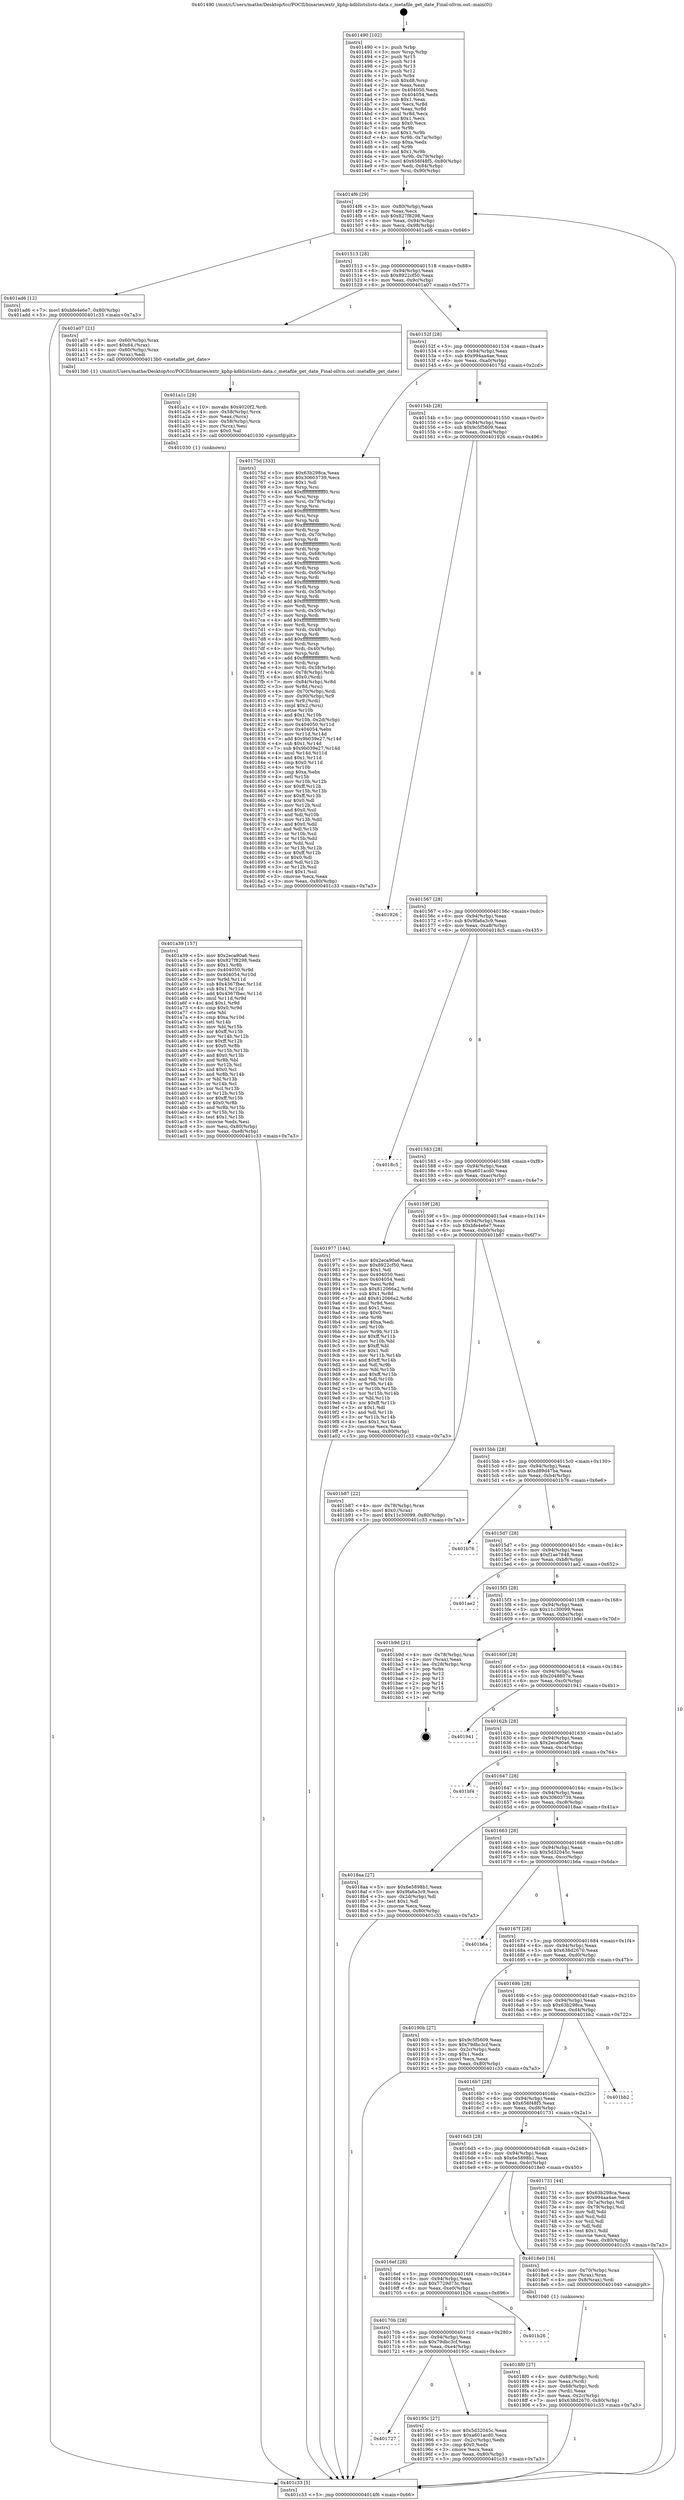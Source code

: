 digraph "0x401490" {
  label = "0x401490 (/mnt/c/Users/mathe/Desktop/tcc/POCII/binaries/extr_kphp-kdblistslists-data.c_metafile_get_date_Final-ollvm.out::main(0))"
  labelloc = "t"
  node[shape=record]

  Entry [label="",width=0.3,height=0.3,shape=circle,fillcolor=black,style=filled]
  "0x4014f6" [label="{
     0x4014f6 [29]\l
     | [instrs]\l
     &nbsp;&nbsp;0x4014f6 \<+3\>: mov -0x80(%rbp),%eax\l
     &nbsp;&nbsp;0x4014f9 \<+2\>: mov %eax,%ecx\l
     &nbsp;&nbsp;0x4014fb \<+6\>: sub $0x827f8298,%ecx\l
     &nbsp;&nbsp;0x401501 \<+6\>: mov %eax,-0x94(%rbp)\l
     &nbsp;&nbsp;0x401507 \<+6\>: mov %ecx,-0x98(%rbp)\l
     &nbsp;&nbsp;0x40150d \<+6\>: je 0000000000401ad6 \<main+0x646\>\l
  }"]
  "0x401ad6" [label="{
     0x401ad6 [12]\l
     | [instrs]\l
     &nbsp;&nbsp;0x401ad6 \<+7\>: movl $0xbfe4e6e7,-0x80(%rbp)\l
     &nbsp;&nbsp;0x401add \<+5\>: jmp 0000000000401c33 \<main+0x7a3\>\l
  }"]
  "0x401513" [label="{
     0x401513 [28]\l
     | [instrs]\l
     &nbsp;&nbsp;0x401513 \<+5\>: jmp 0000000000401518 \<main+0x88\>\l
     &nbsp;&nbsp;0x401518 \<+6\>: mov -0x94(%rbp),%eax\l
     &nbsp;&nbsp;0x40151e \<+5\>: sub $0x8922cf50,%eax\l
     &nbsp;&nbsp;0x401523 \<+6\>: mov %eax,-0x9c(%rbp)\l
     &nbsp;&nbsp;0x401529 \<+6\>: je 0000000000401a07 \<main+0x577\>\l
  }"]
  Exit [label="",width=0.3,height=0.3,shape=circle,fillcolor=black,style=filled,peripheries=2]
  "0x401a07" [label="{
     0x401a07 [21]\l
     | [instrs]\l
     &nbsp;&nbsp;0x401a07 \<+4\>: mov -0x60(%rbp),%rax\l
     &nbsp;&nbsp;0x401a0b \<+6\>: movl $0x64,(%rax)\l
     &nbsp;&nbsp;0x401a11 \<+4\>: mov -0x60(%rbp),%rax\l
     &nbsp;&nbsp;0x401a15 \<+2\>: mov (%rax),%edi\l
     &nbsp;&nbsp;0x401a17 \<+5\>: call 00000000004013b0 \<metafile_get_date\>\l
     | [calls]\l
     &nbsp;&nbsp;0x4013b0 \{1\} (/mnt/c/Users/mathe/Desktop/tcc/POCII/binaries/extr_kphp-kdblistslists-data.c_metafile_get_date_Final-ollvm.out::metafile_get_date)\l
  }"]
  "0x40152f" [label="{
     0x40152f [28]\l
     | [instrs]\l
     &nbsp;&nbsp;0x40152f \<+5\>: jmp 0000000000401534 \<main+0xa4\>\l
     &nbsp;&nbsp;0x401534 \<+6\>: mov -0x94(%rbp),%eax\l
     &nbsp;&nbsp;0x40153a \<+5\>: sub $0x994aa4ae,%eax\l
     &nbsp;&nbsp;0x40153f \<+6\>: mov %eax,-0xa0(%rbp)\l
     &nbsp;&nbsp;0x401545 \<+6\>: je 000000000040175d \<main+0x2cd\>\l
  }"]
  "0x401a39" [label="{
     0x401a39 [157]\l
     | [instrs]\l
     &nbsp;&nbsp;0x401a39 \<+5\>: mov $0x2eca90a6,%esi\l
     &nbsp;&nbsp;0x401a3e \<+5\>: mov $0x827f8298,%edx\l
     &nbsp;&nbsp;0x401a43 \<+3\>: mov $0x1,%r8b\l
     &nbsp;&nbsp;0x401a46 \<+8\>: mov 0x404050,%r9d\l
     &nbsp;&nbsp;0x401a4e \<+8\>: mov 0x404054,%r10d\l
     &nbsp;&nbsp;0x401a56 \<+3\>: mov %r9d,%r11d\l
     &nbsp;&nbsp;0x401a59 \<+7\>: sub $0x4367fbec,%r11d\l
     &nbsp;&nbsp;0x401a60 \<+4\>: sub $0x1,%r11d\l
     &nbsp;&nbsp;0x401a64 \<+7\>: add $0x4367fbec,%r11d\l
     &nbsp;&nbsp;0x401a6b \<+4\>: imul %r11d,%r9d\l
     &nbsp;&nbsp;0x401a6f \<+4\>: and $0x1,%r9d\l
     &nbsp;&nbsp;0x401a73 \<+4\>: cmp $0x0,%r9d\l
     &nbsp;&nbsp;0x401a77 \<+3\>: sete %bl\l
     &nbsp;&nbsp;0x401a7a \<+4\>: cmp $0xa,%r10d\l
     &nbsp;&nbsp;0x401a7e \<+4\>: setl %r14b\l
     &nbsp;&nbsp;0x401a82 \<+3\>: mov %bl,%r15b\l
     &nbsp;&nbsp;0x401a85 \<+4\>: xor $0xff,%r15b\l
     &nbsp;&nbsp;0x401a89 \<+3\>: mov %r14b,%r12b\l
     &nbsp;&nbsp;0x401a8c \<+4\>: xor $0xff,%r12b\l
     &nbsp;&nbsp;0x401a90 \<+4\>: xor $0x0,%r8b\l
     &nbsp;&nbsp;0x401a94 \<+3\>: mov %r15b,%r13b\l
     &nbsp;&nbsp;0x401a97 \<+4\>: and $0x0,%r13b\l
     &nbsp;&nbsp;0x401a9b \<+3\>: and %r8b,%bl\l
     &nbsp;&nbsp;0x401a9e \<+3\>: mov %r12b,%cl\l
     &nbsp;&nbsp;0x401aa1 \<+3\>: and $0x0,%cl\l
     &nbsp;&nbsp;0x401aa4 \<+3\>: and %r8b,%r14b\l
     &nbsp;&nbsp;0x401aa7 \<+3\>: or %bl,%r13b\l
     &nbsp;&nbsp;0x401aaa \<+3\>: or %r14b,%cl\l
     &nbsp;&nbsp;0x401aad \<+3\>: xor %cl,%r13b\l
     &nbsp;&nbsp;0x401ab0 \<+3\>: or %r12b,%r15b\l
     &nbsp;&nbsp;0x401ab3 \<+4\>: xor $0xff,%r15b\l
     &nbsp;&nbsp;0x401ab7 \<+4\>: or $0x0,%r8b\l
     &nbsp;&nbsp;0x401abb \<+3\>: and %r8b,%r15b\l
     &nbsp;&nbsp;0x401abe \<+3\>: or %r15b,%r13b\l
     &nbsp;&nbsp;0x401ac1 \<+4\>: test $0x1,%r13b\l
     &nbsp;&nbsp;0x401ac5 \<+3\>: cmovne %edx,%esi\l
     &nbsp;&nbsp;0x401ac8 \<+3\>: mov %esi,-0x80(%rbp)\l
     &nbsp;&nbsp;0x401acb \<+6\>: mov %eax,-0xe8(%rbp)\l
     &nbsp;&nbsp;0x401ad1 \<+5\>: jmp 0000000000401c33 \<main+0x7a3\>\l
  }"]
  "0x40175d" [label="{
     0x40175d [333]\l
     | [instrs]\l
     &nbsp;&nbsp;0x40175d \<+5\>: mov $0x63b298ca,%eax\l
     &nbsp;&nbsp;0x401762 \<+5\>: mov $0x30603739,%ecx\l
     &nbsp;&nbsp;0x401767 \<+2\>: mov $0x1,%dl\l
     &nbsp;&nbsp;0x401769 \<+3\>: mov %rsp,%rsi\l
     &nbsp;&nbsp;0x40176c \<+4\>: add $0xfffffffffffffff0,%rsi\l
     &nbsp;&nbsp;0x401770 \<+3\>: mov %rsi,%rsp\l
     &nbsp;&nbsp;0x401773 \<+4\>: mov %rsi,-0x78(%rbp)\l
     &nbsp;&nbsp;0x401777 \<+3\>: mov %rsp,%rsi\l
     &nbsp;&nbsp;0x40177a \<+4\>: add $0xfffffffffffffff0,%rsi\l
     &nbsp;&nbsp;0x40177e \<+3\>: mov %rsi,%rsp\l
     &nbsp;&nbsp;0x401781 \<+3\>: mov %rsp,%rdi\l
     &nbsp;&nbsp;0x401784 \<+4\>: add $0xfffffffffffffff0,%rdi\l
     &nbsp;&nbsp;0x401788 \<+3\>: mov %rdi,%rsp\l
     &nbsp;&nbsp;0x40178b \<+4\>: mov %rdi,-0x70(%rbp)\l
     &nbsp;&nbsp;0x40178f \<+3\>: mov %rsp,%rdi\l
     &nbsp;&nbsp;0x401792 \<+4\>: add $0xfffffffffffffff0,%rdi\l
     &nbsp;&nbsp;0x401796 \<+3\>: mov %rdi,%rsp\l
     &nbsp;&nbsp;0x401799 \<+4\>: mov %rdi,-0x68(%rbp)\l
     &nbsp;&nbsp;0x40179d \<+3\>: mov %rsp,%rdi\l
     &nbsp;&nbsp;0x4017a0 \<+4\>: add $0xfffffffffffffff0,%rdi\l
     &nbsp;&nbsp;0x4017a4 \<+3\>: mov %rdi,%rsp\l
     &nbsp;&nbsp;0x4017a7 \<+4\>: mov %rdi,-0x60(%rbp)\l
     &nbsp;&nbsp;0x4017ab \<+3\>: mov %rsp,%rdi\l
     &nbsp;&nbsp;0x4017ae \<+4\>: add $0xfffffffffffffff0,%rdi\l
     &nbsp;&nbsp;0x4017b2 \<+3\>: mov %rdi,%rsp\l
     &nbsp;&nbsp;0x4017b5 \<+4\>: mov %rdi,-0x58(%rbp)\l
     &nbsp;&nbsp;0x4017b9 \<+3\>: mov %rsp,%rdi\l
     &nbsp;&nbsp;0x4017bc \<+4\>: add $0xfffffffffffffff0,%rdi\l
     &nbsp;&nbsp;0x4017c0 \<+3\>: mov %rdi,%rsp\l
     &nbsp;&nbsp;0x4017c3 \<+4\>: mov %rdi,-0x50(%rbp)\l
     &nbsp;&nbsp;0x4017c7 \<+3\>: mov %rsp,%rdi\l
     &nbsp;&nbsp;0x4017ca \<+4\>: add $0xfffffffffffffff0,%rdi\l
     &nbsp;&nbsp;0x4017ce \<+3\>: mov %rdi,%rsp\l
     &nbsp;&nbsp;0x4017d1 \<+4\>: mov %rdi,-0x48(%rbp)\l
     &nbsp;&nbsp;0x4017d5 \<+3\>: mov %rsp,%rdi\l
     &nbsp;&nbsp;0x4017d8 \<+4\>: add $0xfffffffffffffff0,%rdi\l
     &nbsp;&nbsp;0x4017dc \<+3\>: mov %rdi,%rsp\l
     &nbsp;&nbsp;0x4017df \<+4\>: mov %rdi,-0x40(%rbp)\l
     &nbsp;&nbsp;0x4017e3 \<+3\>: mov %rsp,%rdi\l
     &nbsp;&nbsp;0x4017e6 \<+4\>: add $0xfffffffffffffff0,%rdi\l
     &nbsp;&nbsp;0x4017ea \<+3\>: mov %rdi,%rsp\l
     &nbsp;&nbsp;0x4017ed \<+4\>: mov %rdi,-0x38(%rbp)\l
     &nbsp;&nbsp;0x4017f1 \<+4\>: mov -0x78(%rbp),%rdi\l
     &nbsp;&nbsp;0x4017f5 \<+6\>: movl $0x0,(%rdi)\l
     &nbsp;&nbsp;0x4017fb \<+7\>: mov -0x84(%rbp),%r8d\l
     &nbsp;&nbsp;0x401802 \<+3\>: mov %r8d,(%rsi)\l
     &nbsp;&nbsp;0x401805 \<+4\>: mov -0x70(%rbp),%rdi\l
     &nbsp;&nbsp;0x401809 \<+7\>: mov -0x90(%rbp),%r9\l
     &nbsp;&nbsp;0x401810 \<+3\>: mov %r9,(%rdi)\l
     &nbsp;&nbsp;0x401813 \<+3\>: cmpl $0x2,(%rsi)\l
     &nbsp;&nbsp;0x401816 \<+4\>: setne %r10b\l
     &nbsp;&nbsp;0x40181a \<+4\>: and $0x1,%r10b\l
     &nbsp;&nbsp;0x40181e \<+4\>: mov %r10b,-0x2d(%rbp)\l
     &nbsp;&nbsp;0x401822 \<+8\>: mov 0x404050,%r11d\l
     &nbsp;&nbsp;0x40182a \<+7\>: mov 0x404054,%ebx\l
     &nbsp;&nbsp;0x401831 \<+3\>: mov %r11d,%r14d\l
     &nbsp;&nbsp;0x401834 \<+7\>: add $0x9b039e27,%r14d\l
     &nbsp;&nbsp;0x40183b \<+4\>: sub $0x1,%r14d\l
     &nbsp;&nbsp;0x40183f \<+7\>: sub $0x9b039e27,%r14d\l
     &nbsp;&nbsp;0x401846 \<+4\>: imul %r14d,%r11d\l
     &nbsp;&nbsp;0x40184a \<+4\>: and $0x1,%r11d\l
     &nbsp;&nbsp;0x40184e \<+4\>: cmp $0x0,%r11d\l
     &nbsp;&nbsp;0x401852 \<+4\>: sete %r10b\l
     &nbsp;&nbsp;0x401856 \<+3\>: cmp $0xa,%ebx\l
     &nbsp;&nbsp;0x401859 \<+4\>: setl %r15b\l
     &nbsp;&nbsp;0x40185d \<+3\>: mov %r10b,%r12b\l
     &nbsp;&nbsp;0x401860 \<+4\>: xor $0xff,%r12b\l
     &nbsp;&nbsp;0x401864 \<+3\>: mov %r15b,%r13b\l
     &nbsp;&nbsp;0x401867 \<+4\>: xor $0xff,%r13b\l
     &nbsp;&nbsp;0x40186b \<+3\>: xor $0x0,%dl\l
     &nbsp;&nbsp;0x40186e \<+3\>: mov %r12b,%sil\l
     &nbsp;&nbsp;0x401871 \<+4\>: and $0x0,%sil\l
     &nbsp;&nbsp;0x401875 \<+3\>: and %dl,%r10b\l
     &nbsp;&nbsp;0x401878 \<+3\>: mov %r13b,%dil\l
     &nbsp;&nbsp;0x40187b \<+4\>: and $0x0,%dil\l
     &nbsp;&nbsp;0x40187f \<+3\>: and %dl,%r15b\l
     &nbsp;&nbsp;0x401882 \<+3\>: or %r10b,%sil\l
     &nbsp;&nbsp;0x401885 \<+3\>: or %r15b,%dil\l
     &nbsp;&nbsp;0x401888 \<+3\>: xor %dil,%sil\l
     &nbsp;&nbsp;0x40188b \<+3\>: or %r13b,%r12b\l
     &nbsp;&nbsp;0x40188e \<+4\>: xor $0xff,%r12b\l
     &nbsp;&nbsp;0x401892 \<+3\>: or $0x0,%dl\l
     &nbsp;&nbsp;0x401895 \<+3\>: and %dl,%r12b\l
     &nbsp;&nbsp;0x401898 \<+3\>: or %r12b,%sil\l
     &nbsp;&nbsp;0x40189b \<+4\>: test $0x1,%sil\l
     &nbsp;&nbsp;0x40189f \<+3\>: cmovne %ecx,%eax\l
     &nbsp;&nbsp;0x4018a2 \<+3\>: mov %eax,-0x80(%rbp)\l
     &nbsp;&nbsp;0x4018a5 \<+5\>: jmp 0000000000401c33 \<main+0x7a3\>\l
  }"]
  "0x40154b" [label="{
     0x40154b [28]\l
     | [instrs]\l
     &nbsp;&nbsp;0x40154b \<+5\>: jmp 0000000000401550 \<main+0xc0\>\l
     &nbsp;&nbsp;0x401550 \<+6\>: mov -0x94(%rbp),%eax\l
     &nbsp;&nbsp;0x401556 \<+5\>: sub $0x9c5f5609,%eax\l
     &nbsp;&nbsp;0x40155b \<+6\>: mov %eax,-0xa4(%rbp)\l
     &nbsp;&nbsp;0x401561 \<+6\>: je 0000000000401926 \<main+0x496\>\l
  }"]
  "0x401a1c" [label="{
     0x401a1c [29]\l
     | [instrs]\l
     &nbsp;&nbsp;0x401a1c \<+10\>: movabs $0x4020f2,%rdi\l
     &nbsp;&nbsp;0x401a26 \<+4\>: mov -0x58(%rbp),%rcx\l
     &nbsp;&nbsp;0x401a2a \<+2\>: mov %eax,(%rcx)\l
     &nbsp;&nbsp;0x401a2c \<+4\>: mov -0x58(%rbp),%rcx\l
     &nbsp;&nbsp;0x401a30 \<+2\>: mov (%rcx),%esi\l
     &nbsp;&nbsp;0x401a32 \<+2\>: mov $0x0,%al\l
     &nbsp;&nbsp;0x401a34 \<+5\>: call 0000000000401030 \<printf@plt\>\l
     | [calls]\l
     &nbsp;&nbsp;0x401030 \{1\} (unknown)\l
  }"]
  "0x401926" [label="{
     0x401926\l
  }", style=dashed]
  "0x401567" [label="{
     0x401567 [28]\l
     | [instrs]\l
     &nbsp;&nbsp;0x401567 \<+5\>: jmp 000000000040156c \<main+0xdc\>\l
     &nbsp;&nbsp;0x40156c \<+6\>: mov -0x94(%rbp),%eax\l
     &nbsp;&nbsp;0x401572 \<+5\>: sub $0x9fa6a3c9,%eax\l
     &nbsp;&nbsp;0x401577 \<+6\>: mov %eax,-0xa8(%rbp)\l
     &nbsp;&nbsp;0x40157d \<+6\>: je 00000000004018c5 \<main+0x435\>\l
  }"]
  "0x401727" [label="{
     0x401727\l
  }", style=dashed]
  "0x4018c5" [label="{
     0x4018c5\l
  }", style=dashed]
  "0x401583" [label="{
     0x401583 [28]\l
     | [instrs]\l
     &nbsp;&nbsp;0x401583 \<+5\>: jmp 0000000000401588 \<main+0xf8\>\l
     &nbsp;&nbsp;0x401588 \<+6\>: mov -0x94(%rbp),%eax\l
     &nbsp;&nbsp;0x40158e \<+5\>: sub $0xa601acd0,%eax\l
     &nbsp;&nbsp;0x401593 \<+6\>: mov %eax,-0xac(%rbp)\l
     &nbsp;&nbsp;0x401599 \<+6\>: je 0000000000401977 \<main+0x4e7\>\l
  }"]
  "0x40195c" [label="{
     0x40195c [27]\l
     | [instrs]\l
     &nbsp;&nbsp;0x40195c \<+5\>: mov $0x5d32045c,%eax\l
     &nbsp;&nbsp;0x401961 \<+5\>: mov $0xa601acd0,%ecx\l
     &nbsp;&nbsp;0x401966 \<+3\>: mov -0x2c(%rbp),%edx\l
     &nbsp;&nbsp;0x401969 \<+3\>: cmp $0x0,%edx\l
     &nbsp;&nbsp;0x40196c \<+3\>: cmove %ecx,%eax\l
     &nbsp;&nbsp;0x40196f \<+3\>: mov %eax,-0x80(%rbp)\l
     &nbsp;&nbsp;0x401972 \<+5\>: jmp 0000000000401c33 \<main+0x7a3\>\l
  }"]
  "0x401977" [label="{
     0x401977 [144]\l
     | [instrs]\l
     &nbsp;&nbsp;0x401977 \<+5\>: mov $0x2eca90a6,%eax\l
     &nbsp;&nbsp;0x40197c \<+5\>: mov $0x8922cf50,%ecx\l
     &nbsp;&nbsp;0x401981 \<+2\>: mov $0x1,%dl\l
     &nbsp;&nbsp;0x401983 \<+7\>: mov 0x404050,%esi\l
     &nbsp;&nbsp;0x40198a \<+7\>: mov 0x404054,%edi\l
     &nbsp;&nbsp;0x401991 \<+3\>: mov %esi,%r8d\l
     &nbsp;&nbsp;0x401994 \<+7\>: sub $0x812066a2,%r8d\l
     &nbsp;&nbsp;0x40199b \<+4\>: sub $0x1,%r8d\l
     &nbsp;&nbsp;0x40199f \<+7\>: add $0x812066a2,%r8d\l
     &nbsp;&nbsp;0x4019a6 \<+4\>: imul %r8d,%esi\l
     &nbsp;&nbsp;0x4019aa \<+3\>: and $0x1,%esi\l
     &nbsp;&nbsp;0x4019ad \<+3\>: cmp $0x0,%esi\l
     &nbsp;&nbsp;0x4019b0 \<+4\>: sete %r9b\l
     &nbsp;&nbsp;0x4019b4 \<+3\>: cmp $0xa,%edi\l
     &nbsp;&nbsp;0x4019b7 \<+4\>: setl %r10b\l
     &nbsp;&nbsp;0x4019bb \<+3\>: mov %r9b,%r11b\l
     &nbsp;&nbsp;0x4019be \<+4\>: xor $0xff,%r11b\l
     &nbsp;&nbsp;0x4019c2 \<+3\>: mov %r10b,%bl\l
     &nbsp;&nbsp;0x4019c5 \<+3\>: xor $0xff,%bl\l
     &nbsp;&nbsp;0x4019c8 \<+3\>: xor $0x1,%dl\l
     &nbsp;&nbsp;0x4019cb \<+3\>: mov %r11b,%r14b\l
     &nbsp;&nbsp;0x4019ce \<+4\>: and $0xff,%r14b\l
     &nbsp;&nbsp;0x4019d2 \<+3\>: and %dl,%r9b\l
     &nbsp;&nbsp;0x4019d5 \<+3\>: mov %bl,%r15b\l
     &nbsp;&nbsp;0x4019d8 \<+4\>: and $0xff,%r15b\l
     &nbsp;&nbsp;0x4019dc \<+3\>: and %dl,%r10b\l
     &nbsp;&nbsp;0x4019df \<+3\>: or %r9b,%r14b\l
     &nbsp;&nbsp;0x4019e2 \<+3\>: or %r10b,%r15b\l
     &nbsp;&nbsp;0x4019e5 \<+3\>: xor %r15b,%r14b\l
     &nbsp;&nbsp;0x4019e8 \<+3\>: or %bl,%r11b\l
     &nbsp;&nbsp;0x4019eb \<+4\>: xor $0xff,%r11b\l
     &nbsp;&nbsp;0x4019ef \<+3\>: or $0x1,%dl\l
     &nbsp;&nbsp;0x4019f2 \<+3\>: and %dl,%r11b\l
     &nbsp;&nbsp;0x4019f5 \<+3\>: or %r11b,%r14b\l
     &nbsp;&nbsp;0x4019f8 \<+4\>: test $0x1,%r14b\l
     &nbsp;&nbsp;0x4019fc \<+3\>: cmovne %ecx,%eax\l
     &nbsp;&nbsp;0x4019ff \<+3\>: mov %eax,-0x80(%rbp)\l
     &nbsp;&nbsp;0x401a02 \<+5\>: jmp 0000000000401c33 \<main+0x7a3\>\l
  }"]
  "0x40159f" [label="{
     0x40159f [28]\l
     | [instrs]\l
     &nbsp;&nbsp;0x40159f \<+5\>: jmp 00000000004015a4 \<main+0x114\>\l
     &nbsp;&nbsp;0x4015a4 \<+6\>: mov -0x94(%rbp),%eax\l
     &nbsp;&nbsp;0x4015aa \<+5\>: sub $0xbfe4e6e7,%eax\l
     &nbsp;&nbsp;0x4015af \<+6\>: mov %eax,-0xb0(%rbp)\l
     &nbsp;&nbsp;0x4015b5 \<+6\>: je 0000000000401b87 \<main+0x6f7\>\l
  }"]
  "0x40170b" [label="{
     0x40170b [28]\l
     | [instrs]\l
     &nbsp;&nbsp;0x40170b \<+5\>: jmp 0000000000401710 \<main+0x280\>\l
     &nbsp;&nbsp;0x401710 \<+6\>: mov -0x94(%rbp),%eax\l
     &nbsp;&nbsp;0x401716 \<+5\>: sub $0x79dbc3cf,%eax\l
     &nbsp;&nbsp;0x40171b \<+6\>: mov %eax,-0xe4(%rbp)\l
     &nbsp;&nbsp;0x401721 \<+6\>: je 000000000040195c \<main+0x4cc\>\l
  }"]
  "0x401b87" [label="{
     0x401b87 [22]\l
     | [instrs]\l
     &nbsp;&nbsp;0x401b87 \<+4\>: mov -0x78(%rbp),%rax\l
     &nbsp;&nbsp;0x401b8b \<+6\>: movl $0x0,(%rax)\l
     &nbsp;&nbsp;0x401b91 \<+7\>: movl $0x11c30099,-0x80(%rbp)\l
     &nbsp;&nbsp;0x401b98 \<+5\>: jmp 0000000000401c33 \<main+0x7a3\>\l
  }"]
  "0x4015bb" [label="{
     0x4015bb [28]\l
     | [instrs]\l
     &nbsp;&nbsp;0x4015bb \<+5\>: jmp 00000000004015c0 \<main+0x130\>\l
     &nbsp;&nbsp;0x4015c0 \<+6\>: mov -0x94(%rbp),%eax\l
     &nbsp;&nbsp;0x4015c6 \<+5\>: sub $0xd89d47ba,%eax\l
     &nbsp;&nbsp;0x4015cb \<+6\>: mov %eax,-0xb4(%rbp)\l
     &nbsp;&nbsp;0x4015d1 \<+6\>: je 0000000000401b76 \<main+0x6e6\>\l
  }"]
  "0x401b26" [label="{
     0x401b26\l
  }", style=dashed]
  "0x401b76" [label="{
     0x401b76\l
  }", style=dashed]
  "0x4015d7" [label="{
     0x4015d7 [28]\l
     | [instrs]\l
     &nbsp;&nbsp;0x4015d7 \<+5\>: jmp 00000000004015dc \<main+0x14c\>\l
     &nbsp;&nbsp;0x4015dc \<+6\>: mov -0x94(%rbp),%eax\l
     &nbsp;&nbsp;0x4015e2 \<+5\>: sub $0xf1ae7848,%eax\l
     &nbsp;&nbsp;0x4015e7 \<+6\>: mov %eax,-0xb8(%rbp)\l
     &nbsp;&nbsp;0x4015ed \<+6\>: je 0000000000401ae2 \<main+0x652\>\l
  }"]
  "0x4018f0" [label="{
     0x4018f0 [27]\l
     | [instrs]\l
     &nbsp;&nbsp;0x4018f0 \<+4\>: mov -0x68(%rbp),%rdi\l
     &nbsp;&nbsp;0x4018f4 \<+2\>: mov %eax,(%rdi)\l
     &nbsp;&nbsp;0x4018f6 \<+4\>: mov -0x68(%rbp),%rdi\l
     &nbsp;&nbsp;0x4018fa \<+2\>: mov (%rdi),%eax\l
     &nbsp;&nbsp;0x4018fc \<+3\>: mov %eax,-0x2c(%rbp)\l
     &nbsp;&nbsp;0x4018ff \<+7\>: movl $0x638d2670,-0x80(%rbp)\l
     &nbsp;&nbsp;0x401906 \<+5\>: jmp 0000000000401c33 \<main+0x7a3\>\l
  }"]
  "0x401ae2" [label="{
     0x401ae2\l
  }", style=dashed]
  "0x4015f3" [label="{
     0x4015f3 [28]\l
     | [instrs]\l
     &nbsp;&nbsp;0x4015f3 \<+5\>: jmp 00000000004015f8 \<main+0x168\>\l
     &nbsp;&nbsp;0x4015f8 \<+6\>: mov -0x94(%rbp),%eax\l
     &nbsp;&nbsp;0x4015fe \<+5\>: sub $0x11c30099,%eax\l
     &nbsp;&nbsp;0x401603 \<+6\>: mov %eax,-0xbc(%rbp)\l
     &nbsp;&nbsp;0x401609 \<+6\>: je 0000000000401b9d \<main+0x70d\>\l
  }"]
  "0x4016ef" [label="{
     0x4016ef [28]\l
     | [instrs]\l
     &nbsp;&nbsp;0x4016ef \<+5\>: jmp 00000000004016f4 \<main+0x264\>\l
     &nbsp;&nbsp;0x4016f4 \<+6\>: mov -0x94(%rbp),%eax\l
     &nbsp;&nbsp;0x4016fa \<+5\>: sub $0x7729d73c,%eax\l
     &nbsp;&nbsp;0x4016ff \<+6\>: mov %eax,-0xe0(%rbp)\l
     &nbsp;&nbsp;0x401705 \<+6\>: je 0000000000401b26 \<main+0x696\>\l
  }"]
  "0x401b9d" [label="{
     0x401b9d [21]\l
     | [instrs]\l
     &nbsp;&nbsp;0x401b9d \<+4\>: mov -0x78(%rbp),%rax\l
     &nbsp;&nbsp;0x401ba1 \<+2\>: mov (%rax),%eax\l
     &nbsp;&nbsp;0x401ba3 \<+4\>: lea -0x28(%rbp),%rsp\l
     &nbsp;&nbsp;0x401ba7 \<+1\>: pop %rbx\l
     &nbsp;&nbsp;0x401ba8 \<+2\>: pop %r12\l
     &nbsp;&nbsp;0x401baa \<+2\>: pop %r13\l
     &nbsp;&nbsp;0x401bac \<+2\>: pop %r14\l
     &nbsp;&nbsp;0x401bae \<+2\>: pop %r15\l
     &nbsp;&nbsp;0x401bb0 \<+1\>: pop %rbp\l
     &nbsp;&nbsp;0x401bb1 \<+1\>: ret\l
  }"]
  "0x40160f" [label="{
     0x40160f [28]\l
     | [instrs]\l
     &nbsp;&nbsp;0x40160f \<+5\>: jmp 0000000000401614 \<main+0x184\>\l
     &nbsp;&nbsp;0x401614 \<+6\>: mov -0x94(%rbp),%eax\l
     &nbsp;&nbsp;0x40161a \<+5\>: sub $0x2048807e,%eax\l
     &nbsp;&nbsp;0x40161f \<+6\>: mov %eax,-0xc0(%rbp)\l
     &nbsp;&nbsp;0x401625 \<+6\>: je 0000000000401941 \<main+0x4b1\>\l
  }"]
  "0x4018e0" [label="{
     0x4018e0 [16]\l
     | [instrs]\l
     &nbsp;&nbsp;0x4018e0 \<+4\>: mov -0x70(%rbp),%rax\l
     &nbsp;&nbsp;0x4018e4 \<+3\>: mov (%rax),%rax\l
     &nbsp;&nbsp;0x4018e7 \<+4\>: mov 0x8(%rax),%rdi\l
     &nbsp;&nbsp;0x4018eb \<+5\>: call 0000000000401040 \<atoi@plt\>\l
     | [calls]\l
     &nbsp;&nbsp;0x401040 \{1\} (unknown)\l
  }"]
  "0x401941" [label="{
     0x401941\l
  }", style=dashed]
  "0x40162b" [label="{
     0x40162b [28]\l
     | [instrs]\l
     &nbsp;&nbsp;0x40162b \<+5\>: jmp 0000000000401630 \<main+0x1a0\>\l
     &nbsp;&nbsp;0x401630 \<+6\>: mov -0x94(%rbp),%eax\l
     &nbsp;&nbsp;0x401636 \<+5\>: sub $0x2eca90a6,%eax\l
     &nbsp;&nbsp;0x40163b \<+6\>: mov %eax,-0xc4(%rbp)\l
     &nbsp;&nbsp;0x401641 \<+6\>: je 0000000000401bf4 \<main+0x764\>\l
  }"]
  "0x401490" [label="{
     0x401490 [102]\l
     | [instrs]\l
     &nbsp;&nbsp;0x401490 \<+1\>: push %rbp\l
     &nbsp;&nbsp;0x401491 \<+3\>: mov %rsp,%rbp\l
     &nbsp;&nbsp;0x401494 \<+2\>: push %r15\l
     &nbsp;&nbsp;0x401496 \<+2\>: push %r14\l
     &nbsp;&nbsp;0x401498 \<+2\>: push %r13\l
     &nbsp;&nbsp;0x40149a \<+2\>: push %r12\l
     &nbsp;&nbsp;0x40149c \<+1\>: push %rbx\l
     &nbsp;&nbsp;0x40149d \<+7\>: sub $0xd8,%rsp\l
     &nbsp;&nbsp;0x4014a4 \<+2\>: xor %eax,%eax\l
     &nbsp;&nbsp;0x4014a6 \<+7\>: mov 0x404050,%ecx\l
     &nbsp;&nbsp;0x4014ad \<+7\>: mov 0x404054,%edx\l
     &nbsp;&nbsp;0x4014b4 \<+3\>: sub $0x1,%eax\l
     &nbsp;&nbsp;0x4014b7 \<+3\>: mov %ecx,%r8d\l
     &nbsp;&nbsp;0x4014ba \<+3\>: add %eax,%r8d\l
     &nbsp;&nbsp;0x4014bd \<+4\>: imul %r8d,%ecx\l
     &nbsp;&nbsp;0x4014c1 \<+3\>: and $0x1,%ecx\l
     &nbsp;&nbsp;0x4014c4 \<+3\>: cmp $0x0,%ecx\l
     &nbsp;&nbsp;0x4014c7 \<+4\>: sete %r9b\l
     &nbsp;&nbsp;0x4014cb \<+4\>: and $0x1,%r9b\l
     &nbsp;&nbsp;0x4014cf \<+4\>: mov %r9b,-0x7a(%rbp)\l
     &nbsp;&nbsp;0x4014d3 \<+3\>: cmp $0xa,%edx\l
     &nbsp;&nbsp;0x4014d6 \<+4\>: setl %r9b\l
     &nbsp;&nbsp;0x4014da \<+4\>: and $0x1,%r9b\l
     &nbsp;&nbsp;0x4014de \<+4\>: mov %r9b,-0x79(%rbp)\l
     &nbsp;&nbsp;0x4014e2 \<+7\>: movl $0x656f48f5,-0x80(%rbp)\l
     &nbsp;&nbsp;0x4014e9 \<+6\>: mov %edi,-0x84(%rbp)\l
     &nbsp;&nbsp;0x4014ef \<+7\>: mov %rsi,-0x90(%rbp)\l
  }"]
  "0x401bf4" [label="{
     0x401bf4\l
  }", style=dashed]
  "0x401647" [label="{
     0x401647 [28]\l
     | [instrs]\l
     &nbsp;&nbsp;0x401647 \<+5\>: jmp 000000000040164c \<main+0x1bc\>\l
     &nbsp;&nbsp;0x40164c \<+6\>: mov -0x94(%rbp),%eax\l
     &nbsp;&nbsp;0x401652 \<+5\>: sub $0x30603739,%eax\l
     &nbsp;&nbsp;0x401657 \<+6\>: mov %eax,-0xc8(%rbp)\l
     &nbsp;&nbsp;0x40165d \<+6\>: je 00000000004018aa \<main+0x41a\>\l
  }"]
  "0x401c33" [label="{
     0x401c33 [5]\l
     | [instrs]\l
     &nbsp;&nbsp;0x401c33 \<+5\>: jmp 00000000004014f6 \<main+0x66\>\l
  }"]
  "0x4018aa" [label="{
     0x4018aa [27]\l
     | [instrs]\l
     &nbsp;&nbsp;0x4018aa \<+5\>: mov $0x6e5898b1,%eax\l
     &nbsp;&nbsp;0x4018af \<+5\>: mov $0x9fa6a3c9,%ecx\l
     &nbsp;&nbsp;0x4018b4 \<+3\>: mov -0x2d(%rbp),%dl\l
     &nbsp;&nbsp;0x4018b7 \<+3\>: test $0x1,%dl\l
     &nbsp;&nbsp;0x4018ba \<+3\>: cmovne %ecx,%eax\l
     &nbsp;&nbsp;0x4018bd \<+3\>: mov %eax,-0x80(%rbp)\l
     &nbsp;&nbsp;0x4018c0 \<+5\>: jmp 0000000000401c33 \<main+0x7a3\>\l
  }"]
  "0x401663" [label="{
     0x401663 [28]\l
     | [instrs]\l
     &nbsp;&nbsp;0x401663 \<+5\>: jmp 0000000000401668 \<main+0x1d8\>\l
     &nbsp;&nbsp;0x401668 \<+6\>: mov -0x94(%rbp),%eax\l
     &nbsp;&nbsp;0x40166e \<+5\>: sub $0x5d32045c,%eax\l
     &nbsp;&nbsp;0x401673 \<+6\>: mov %eax,-0xcc(%rbp)\l
     &nbsp;&nbsp;0x401679 \<+6\>: je 0000000000401b6a \<main+0x6da\>\l
  }"]
  "0x4016d3" [label="{
     0x4016d3 [28]\l
     | [instrs]\l
     &nbsp;&nbsp;0x4016d3 \<+5\>: jmp 00000000004016d8 \<main+0x248\>\l
     &nbsp;&nbsp;0x4016d8 \<+6\>: mov -0x94(%rbp),%eax\l
     &nbsp;&nbsp;0x4016de \<+5\>: sub $0x6e5898b1,%eax\l
     &nbsp;&nbsp;0x4016e3 \<+6\>: mov %eax,-0xdc(%rbp)\l
     &nbsp;&nbsp;0x4016e9 \<+6\>: je 00000000004018e0 \<main+0x450\>\l
  }"]
  "0x401b6a" [label="{
     0x401b6a\l
  }", style=dashed]
  "0x40167f" [label="{
     0x40167f [28]\l
     | [instrs]\l
     &nbsp;&nbsp;0x40167f \<+5\>: jmp 0000000000401684 \<main+0x1f4\>\l
     &nbsp;&nbsp;0x401684 \<+6\>: mov -0x94(%rbp),%eax\l
     &nbsp;&nbsp;0x40168a \<+5\>: sub $0x638d2670,%eax\l
     &nbsp;&nbsp;0x40168f \<+6\>: mov %eax,-0xd0(%rbp)\l
     &nbsp;&nbsp;0x401695 \<+6\>: je 000000000040190b \<main+0x47b\>\l
  }"]
  "0x401731" [label="{
     0x401731 [44]\l
     | [instrs]\l
     &nbsp;&nbsp;0x401731 \<+5\>: mov $0x63b298ca,%eax\l
     &nbsp;&nbsp;0x401736 \<+5\>: mov $0x994aa4ae,%ecx\l
     &nbsp;&nbsp;0x40173b \<+3\>: mov -0x7a(%rbp),%dl\l
     &nbsp;&nbsp;0x40173e \<+4\>: mov -0x79(%rbp),%sil\l
     &nbsp;&nbsp;0x401742 \<+3\>: mov %dl,%dil\l
     &nbsp;&nbsp;0x401745 \<+3\>: and %sil,%dil\l
     &nbsp;&nbsp;0x401748 \<+3\>: xor %sil,%dl\l
     &nbsp;&nbsp;0x40174b \<+3\>: or %dl,%dil\l
     &nbsp;&nbsp;0x40174e \<+4\>: test $0x1,%dil\l
     &nbsp;&nbsp;0x401752 \<+3\>: cmovne %ecx,%eax\l
     &nbsp;&nbsp;0x401755 \<+3\>: mov %eax,-0x80(%rbp)\l
     &nbsp;&nbsp;0x401758 \<+5\>: jmp 0000000000401c33 \<main+0x7a3\>\l
  }"]
  "0x40190b" [label="{
     0x40190b [27]\l
     | [instrs]\l
     &nbsp;&nbsp;0x40190b \<+5\>: mov $0x9c5f5609,%eax\l
     &nbsp;&nbsp;0x401910 \<+5\>: mov $0x79dbc3cf,%ecx\l
     &nbsp;&nbsp;0x401915 \<+3\>: mov -0x2c(%rbp),%edx\l
     &nbsp;&nbsp;0x401918 \<+3\>: cmp $0x1,%edx\l
     &nbsp;&nbsp;0x40191b \<+3\>: cmovl %ecx,%eax\l
     &nbsp;&nbsp;0x40191e \<+3\>: mov %eax,-0x80(%rbp)\l
     &nbsp;&nbsp;0x401921 \<+5\>: jmp 0000000000401c33 \<main+0x7a3\>\l
  }"]
  "0x40169b" [label="{
     0x40169b [28]\l
     | [instrs]\l
     &nbsp;&nbsp;0x40169b \<+5\>: jmp 00000000004016a0 \<main+0x210\>\l
     &nbsp;&nbsp;0x4016a0 \<+6\>: mov -0x94(%rbp),%eax\l
     &nbsp;&nbsp;0x4016a6 \<+5\>: sub $0x63b298ca,%eax\l
     &nbsp;&nbsp;0x4016ab \<+6\>: mov %eax,-0xd4(%rbp)\l
     &nbsp;&nbsp;0x4016b1 \<+6\>: je 0000000000401bb2 \<main+0x722\>\l
  }"]
  "0x4016b7" [label="{
     0x4016b7 [28]\l
     | [instrs]\l
     &nbsp;&nbsp;0x4016b7 \<+5\>: jmp 00000000004016bc \<main+0x22c\>\l
     &nbsp;&nbsp;0x4016bc \<+6\>: mov -0x94(%rbp),%eax\l
     &nbsp;&nbsp;0x4016c2 \<+5\>: sub $0x656f48f5,%eax\l
     &nbsp;&nbsp;0x4016c7 \<+6\>: mov %eax,-0xd8(%rbp)\l
     &nbsp;&nbsp;0x4016cd \<+6\>: je 0000000000401731 \<main+0x2a1\>\l
  }"]
  "0x401bb2" [label="{
     0x401bb2\l
  }", style=dashed]
  Entry -> "0x401490" [label=" 1"]
  "0x4014f6" -> "0x401ad6" [label=" 1"]
  "0x4014f6" -> "0x401513" [label=" 10"]
  "0x401b9d" -> Exit [label=" 1"]
  "0x401513" -> "0x401a07" [label=" 1"]
  "0x401513" -> "0x40152f" [label=" 9"]
  "0x401b87" -> "0x401c33" [label=" 1"]
  "0x40152f" -> "0x40175d" [label=" 1"]
  "0x40152f" -> "0x40154b" [label=" 8"]
  "0x401ad6" -> "0x401c33" [label=" 1"]
  "0x40154b" -> "0x401926" [label=" 0"]
  "0x40154b" -> "0x401567" [label=" 8"]
  "0x401a39" -> "0x401c33" [label=" 1"]
  "0x401567" -> "0x4018c5" [label=" 0"]
  "0x401567" -> "0x401583" [label=" 8"]
  "0x401a1c" -> "0x401a39" [label=" 1"]
  "0x401583" -> "0x401977" [label=" 1"]
  "0x401583" -> "0x40159f" [label=" 7"]
  "0x401a07" -> "0x401a1c" [label=" 1"]
  "0x40159f" -> "0x401b87" [label=" 1"]
  "0x40159f" -> "0x4015bb" [label=" 6"]
  "0x40195c" -> "0x401c33" [label=" 1"]
  "0x4015bb" -> "0x401b76" [label=" 0"]
  "0x4015bb" -> "0x4015d7" [label=" 6"]
  "0x40170b" -> "0x401727" [label=" 0"]
  "0x4015d7" -> "0x401ae2" [label=" 0"]
  "0x4015d7" -> "0x4015f3" [label=" 6"]
  "0x401977" -> "0x401c33" [label=" 1"]
  "0x4015f3" -> "0x401b9d" [label=" 1"]
  "0x4015f3" -> "0x40160f" [label=" 5"]
  "0x4016ef" -> "0x40170b" [label=" 1"]
  "0x40160f" -> "0x401941" [label=" 0"]
  "0x40160f" -> "0x40162b" [label=" 5"]
  "0x4016ef" -> "0x401b26" [label=" 0"]
  "0x40162b" -> "0x401bf4" [label=" 0"]
  "0x40162b" -> "0x401647" [label=" 5"]
  "0x4018f0" -> "0x401c33" [label=" 1"]
  "0x401647" -> "0x4018aa" [label=" 1"]
  "0x401647" -> "0x401663" [label=" 4"]
  "0x4018e0" -> "0x4018f0" [label=" 1"]
  "0x401663" -> "0x401b6a" [label=" 0"]
  "0x401663" -> "0x40167f" [label=" 4"]
  "0x4016d3" -> "0x4016ef" [label=" 1"]
  "0x40167f" -> "0x40190b" [label=" 1"]
  "0x40167f" -> "0x40169b" [label=" 3"]
  "0x4016d3" -> "0x4018e0" [label=" 1"]
  "0x40169b" -> "0x401bb2" [label=" 0"]
  "0x40169b" -> "0x4016b7" [label=" 3"]
  "0x40170b" -> "0x40195c" [label=" 1"]
  "0x4016b7" -> "0x401731" [label=" 1"]
  "0x4016b7" -> "0x4016d3" [label=" 2"]
  "0x401731" -> "0x401c33" [label=" 1"]
  "0x401490" -> "0x4014f6" [label=" 1"]
  "0x401c33" -> "0x4014f6" [label=" 10"]
  "0x40190b" -> "0x401c33" [label=" 1"]
  "0x40175d" -> "0x401c33" [label=" 1"]
  "0x4018aa" -> "0x401c33" [label=" 1"]
}

